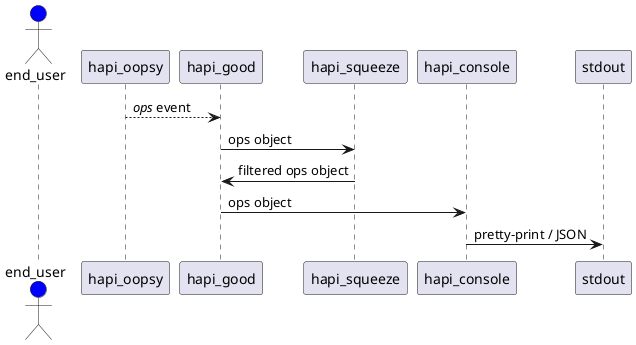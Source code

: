 @startuml
actor end_user #blue
participant hapi_oopsy
participant hapi_good
participant hapi_squeeze
participant hapi_console
participant stdout


hapi_oopsy -[dotted]-> hapi_good: //ops// event
hapi_good -> hapi_squeeze : ops object
hapi_squeeze -> hapi_good : filtered ops object
hapi_good -> hapi_console:  ops object
hapi_console -> stdout: pretty-print / JSON

@enduml
